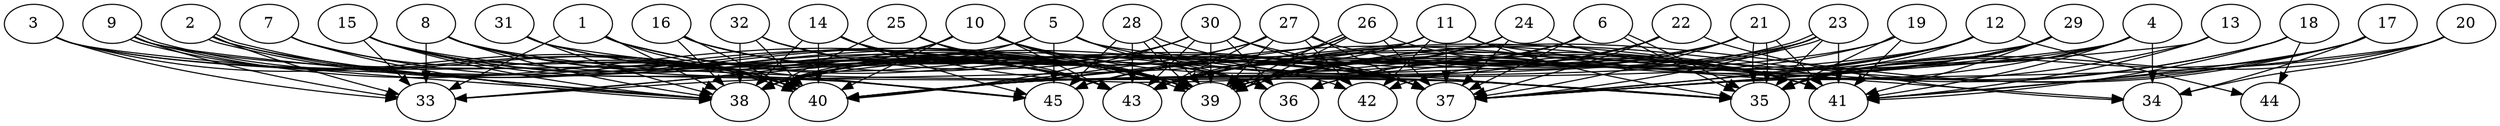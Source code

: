 // DAG automatically generated by daggen at Thu Oct  3 14:07:24 2019
// ./daggen --dot -n 45 --ccr 0.3 --fat 0.9 --regular 0.7 --density 0.9 --mindata 5242880 --maxdata 52428800 
digraph G {
  1 [size="156320427", alpha="0.12", expect_size="46896128"] 
  1 -> 33 [size ="46896128"]
  1 -> 37 [size ="46896128"]
  1 -> 38 [size ="46896128"]
  1 -> 39 [size ="46896128"]
  1 -> 40 [size ="46896128"]
  1 -> 42 [size ="46896128"]
  1 -> 43 [size ="46896128"]
  2 [size="53507413", alpha="0.04", expect_size="16052224"] 
  2 -> 33 [size ="16052224"]
  2 -> 38 [size ="16052224"]
  2 -> 39 [size ="16052224"]
  2 -> 39 [size ="16052224"]
  2 -> 43 [size ="16052224"]
  3 [size="80032427", alpha="0.00", expect_size="24009728"] 
  3 -> 33 [size ="24009728"]
  3 -> 37 [size ="24009728"]
  3 -> 38 [size ="24009728"]
  3 -> 40 [size ="24009728"]
  3 -> 45 [size ="24009728"]
  4 [size="81708373", alpha="0.06", expect_size="24512512"] 
  4 -> 34 [size ="24512512"]
  4 -> 35 [size ="24512512"]
  4 -> 37 [size ="24512512"]
  4 -> 38 [size ="24512512"]
  4 -> 41 [size ="24512512"]
  4 -> 45 [size ="24512512"]
  5 [size="94047573", alpha="0.02", expect_size="28214272"] 
  5 -> 33 [size ="28214272"]
  5 -> 35 [size ="28214272"]
  5 -> 36 [size ="28214272"]
  5 -> 38 [size ="28214272"]
  5 -> 41 [size ="28214272"]
  5 -> 45 [size ="28214272"]
  6 [size="153197227", alpha="0.17", expect_size="45959168"] 
  6 -> 35 [size ="45959168"]
  6 -> 35 [size ="45959168"]
  6 -> 37 [size ="45959168"]
  6 -> 38 [size ="45959168"]
  6 -> 39 [size ="45959168"]
  6 -> 43 [size ="45959168"]
  7 [size="25320107", alpha="0.04", expect_size="7596032"] 
  7 -> 38 [size ="7596032"]
  7 -> 39 [size ="7596032"]
  7 -> 40 [size ="7596032"]
  8 [size="90538667", alpha="0.05", expect_size="27161600"] 
  8 -> 33 [size ="27161600"]
  8 -> 35 [size ="27161600"]
  8 -> 38 [size ="27161600"]
  8 -> 39 [size ="27161600"]
  8 -> 40 [size ="27161600"]
  8 -> 43 [size ="27161600"]
  9 [size="110117547", alpha="0.14", expect_size="33035264"] 
  9 -> 33 [size ="33035264"]
  9 -> 37 [size ="33035264"]
  9 -> 38 [size ="33035264"]
  9 -> 40 [size ="33035264"]
  9 -> 40 [size ="33035264"]
  9 -> 43 [size ="33035264"]
  10 [size="174254080", alpha="0.07", expect_size="52276224"] 
  10 -> 33 [size ="52276224"]
  10 -> 36 [size ="52276224"]
  10 -> 37 [size ="52276224"]
  10 -> 38 [size ="52276224"]
  10 -> 39 [size ="52276224"]
  10 -> 40 [size ="52276224"]
  10 -> 41 [size ="52276224"]
  10 -> 43 [size ="52276224"]
  11 [size="80145067", alpha="0.09", expect_size="24043520"] 
  11 -> 33 [size ="24043520"]
  11 -> 34 [size ="24043520"]
  11 -> 35 [size ="24043520"]
  11 -> 37 [size ="24043520"]
  11 -> 40 [size ="24043520"]
  11 -> 42 [size ="24043520"]
  11 -> 43 [size ="24043520"]
  12 [size="171311787", alpha="0.02", expect_size="51393536"] 
  12 -> 35 [size ="51393536"]
  12 -> 36 [size ="51393536"]
  12 -> 37 [size ="51393536"]
  12 -> 40 [size ="51393536"]
  12 -> 43 [size ="51393536"]
  12 -> 44 [size ="51393536"]
  13 [size="42775893", alpha="0.17", expect_size="12832768"] 
  13 -> 37 [size ="12832768"]
  13 -> 41 [size ="12832768"]
  13 -> 43 [size ="12832768"]
  14 [size="44008107", alpha="0.16", expect_size="13202432"] 
  14 -> 35 [size ="13202432"]
  14 -> 36 [size ="13202432"]
  14 -> 38 [size ="13202432"]
  14 -> 39 [size ="13202432"]
  14 -> 40 [size ="13202432"]
  14 -> 43 [size ="13202432"]
  14 -> 45 [size ="13202432"]
  15 [size="89490773", alpha="0.13", expect_size="26847232"] 
  15 -> 33 [size ="26847232"]
  15 -> 35 [size ="26847232"]
  15 -> 38 [size ="26847232"]
  15 -> 39 [size ="26847232"]
  15 -> 40 [size ="26847232"]
  15 -> 43 [size ="26847232"]
  15 -> 45 [size ="26847232"]
  16 [size="103970133", alpha="0.06", expect_size="31191040"] 
  16 -> 37 [size ="31191040"]
  16 -> 38 [size ="31191040"]
  16 -> 39 [size ="31191040"]
  16 -> 40 [size ="31191040"]
  16 -> 43 [size ="31191040"]
  17 [size="79322453", alpha="0.11", expect_size="23796736"] 
  17 -> 34 [size ="23796736"]
  17 -> 35 [size ="23796736"]
  17 -> 37 [size ="23796736"]
  17 -> 39 [size ="23796736"]
  17 -> 41 [size ="23796736"]
  18 [size="109410987", alpha="0.10", expect_size="32823296"] 
  18 -> 39 [size ="32823296"]
  18 -> 41 [size ="32823296"]
  18 -> 43 [size ="32823296"]
  18 -> 44 [size ="32823296"]
  19 [size="147930453", alpha="0.12", expect_size="44379136"] 
  19 -> 35 [size ="44379136"]
  19 -> 39 [size ="44379136"]
  19 -> 40 [size ="44379136"]
  19 -> 41 [size ="44379136"]
  20 [size="98529280", alpha="0.01", expect_size="29558784"] 
  20 -> 34 [size ="29558784"]
  20 -> 35 [size ="29558784"]
  20 -> 37 [size ="29558784"]
  20 -> 41 [size ="29558784"]
  21 [size="151753387", alpha="0.08", expect_size="45526016"] 
  21 -> 35 [size ="45526016"]
  21 -> 35 [size ="45526016"]
  21 -> 37 [size ="45526016"]
  21 -> 39 [size ="45526016"]
  21 -> 40 [size ="45526016"]
  21 -> 41 [size ="45526016"]
  21 -> 43 [size ="45526016"]
  21 -> 45 [size ="45526016"]
  22 [size="61440000", alpha="0.19", expect_size="18432000"] 
  22 -> 34 [size ="18432000"]
  22 -> 36 [size ="18432000"]
  22 -> 37 [size ="18432000"]
  22 -> 38 [size ="18432000"]
  22 -> 39 [size ="18432000"]
  23 [size="80257707", alpha="0.18", expect_size="24077312"] 
  23 -> 35 [size ="24077312"]
  23 -> 36 [size ="24077312"]
  23 -> 37 [size ="24077312"]
  23 -> 39 [size ="24077312"]
  23 -> 39 [size ="24077312"]
  23 -> 40 [size ="24077312"]
  23 -> 41 [size ="24077312"]
  24 [size="54934187", alpha="0.05", expect_size="16480256"] 
  24 -> 37 [size ="16480256"]
  24 -> 39 [size ="16480256"]
  24 -> 41 [size ="16480256"]
  24 -> 43 [size ="16480256"]
  24 -> 45 [size ="16480256"]
  25 [size="24692053", alpha="0.02", expect_size="7407616"] 
  25 -> 37 [size ="7407616"]
  25 -> 38 [size ="7407616"]
  25 -> 39 [size ="7407616"]
  25 -> 43 [size ="7407616"]
  26 [size="130768213", alpha="0.17", expect_size="39230464"] 
  26 -> 37 [size ="39230464"]
  26 -> 39 [size ="39230464"]
  26 -> 39 [size ="39230464"]
  26 -> 40 [size ="39230464"]
  26 -> 41 [size ="39230464"]
  26 -> 43 [size ="39230464"]
  27 [size="20015787", alpha="0.12", expect_size="6004736"] 
  27 -> 37 [size ="6004736"]
  27 -> 38 [size ="6004736"]
  27 -> 39 [size ="6004736"]
  27 -> 40 [size ="6004736"]
  27 -> 41 [size ="6004736"]
  27 -> 42 [size ="6004736"]
  27 -> 43 [size ="6004736"]
  28 [size="104983893", alpha="0.17", expect_size="31495168"] 
  28 -> 37 [size ="31495168"]
  28 -> 39 [size ="31495168"]
  28 -> 39 [size ="31495168"]
  28 -> 43 [size ="31495168"]
  28 -> 45 [size ="31495168"]
  29 [size="29672107", alpha="0.13", expect_size="8901632"] 
  29 -> 35 [size ="8901632"]
  29 -> 37 [size ="8901632"]
  29 -> 39 [size ="8901632"]
  29 -> 41 [size ="8901632"]
  29 -> 42 [size ="8901632"]
  29 -> 43 [size ="8901632"]
  30 [size="125573120", alpha="0.09", expect_size="37671936"] 
  30 -> 36 [size ="37671936"]
  30 -> 37 [size ="37671936"]
  30 -> 38 [size ="37671936"]
  30 -> 39 [size ="37671936"]
  30 -> 40 [size ="37671936"]
  30 -> 41 [size ="37671936"]
  30 -> 43 [size ="37671936"]
  31 [size="134580907", alpha="0.14", expect_size="40374272"] 
  31 -> 38 [size ="40374272"]
  31 -> 39 [size ="40374272"]
  31 -> 43 [size ="40374272"]
  31 -> 45 [size ="40374272"]
  32 [size="38253227", alpha="0.17", expect_size="11475968"] 
  32 -> 37 [size ="11475968"]
  32 -> 38 [size ="11475968"]
  32 -> 39 [size ="11475968"]
  32 -> 40 [size ="11475968"]
  32 -> 43 [size ="11475968"]
  33 [size="29911040", alpha="0.04", expect_size="8973312"] 
  34 [size="172107093", alpha="0.15", expect_size="51632128"] 
  35 [size="57221120", alpha="0.15", expect_size="17166336"] 
  36 [size="76397227", alpha="0.05", expect_size="22919168"] 
  37 [size="50786987", alpha="0.04", expect_size="15236096"] 
  38 [size="145517227", alpha="0.14", expect_size="43655168"] 
  39 [size="119087787", alpha="0.00", expect_size="35726336"] 
  40 [size="64136533", alpha="0.17", expect_size="19240960"] 
  41 [size="137444693", alpha="0.12", expect_size="41233408"] 
  42 [size="87111680", alpha="0.11", expect_size="26133504"] 
  43 [size="66976427", alpha="0.19", expect_size="20092928"] 
  44 [size="102335147", alpha="0.11", expect_size="30700544"] 
  45 [size="62436693", alpha="0.05", expect_size="18731008"] 
}
